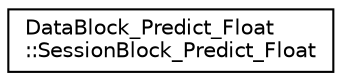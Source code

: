 digraph "Graphical Class Hierarchy"
{
  edge [fontname="Helvetica",fontsize="10",labelfontname="Helvetica",labelfontsize="10"];
  node [fontname="Helvetica",fontsize="10",shape=record];
  rankdir="LR";
  Node1 [label="DataBlock_Predict_Float\l::SessionBlock_Predict_Float",height=0.2,width=0.4,color="black", fillcolor="white", style="filled",URL="$structRNReplicaNet_1_1DataBlock__Predict__Float_1_1SessionBlock__Predict__Float.html"];
}
